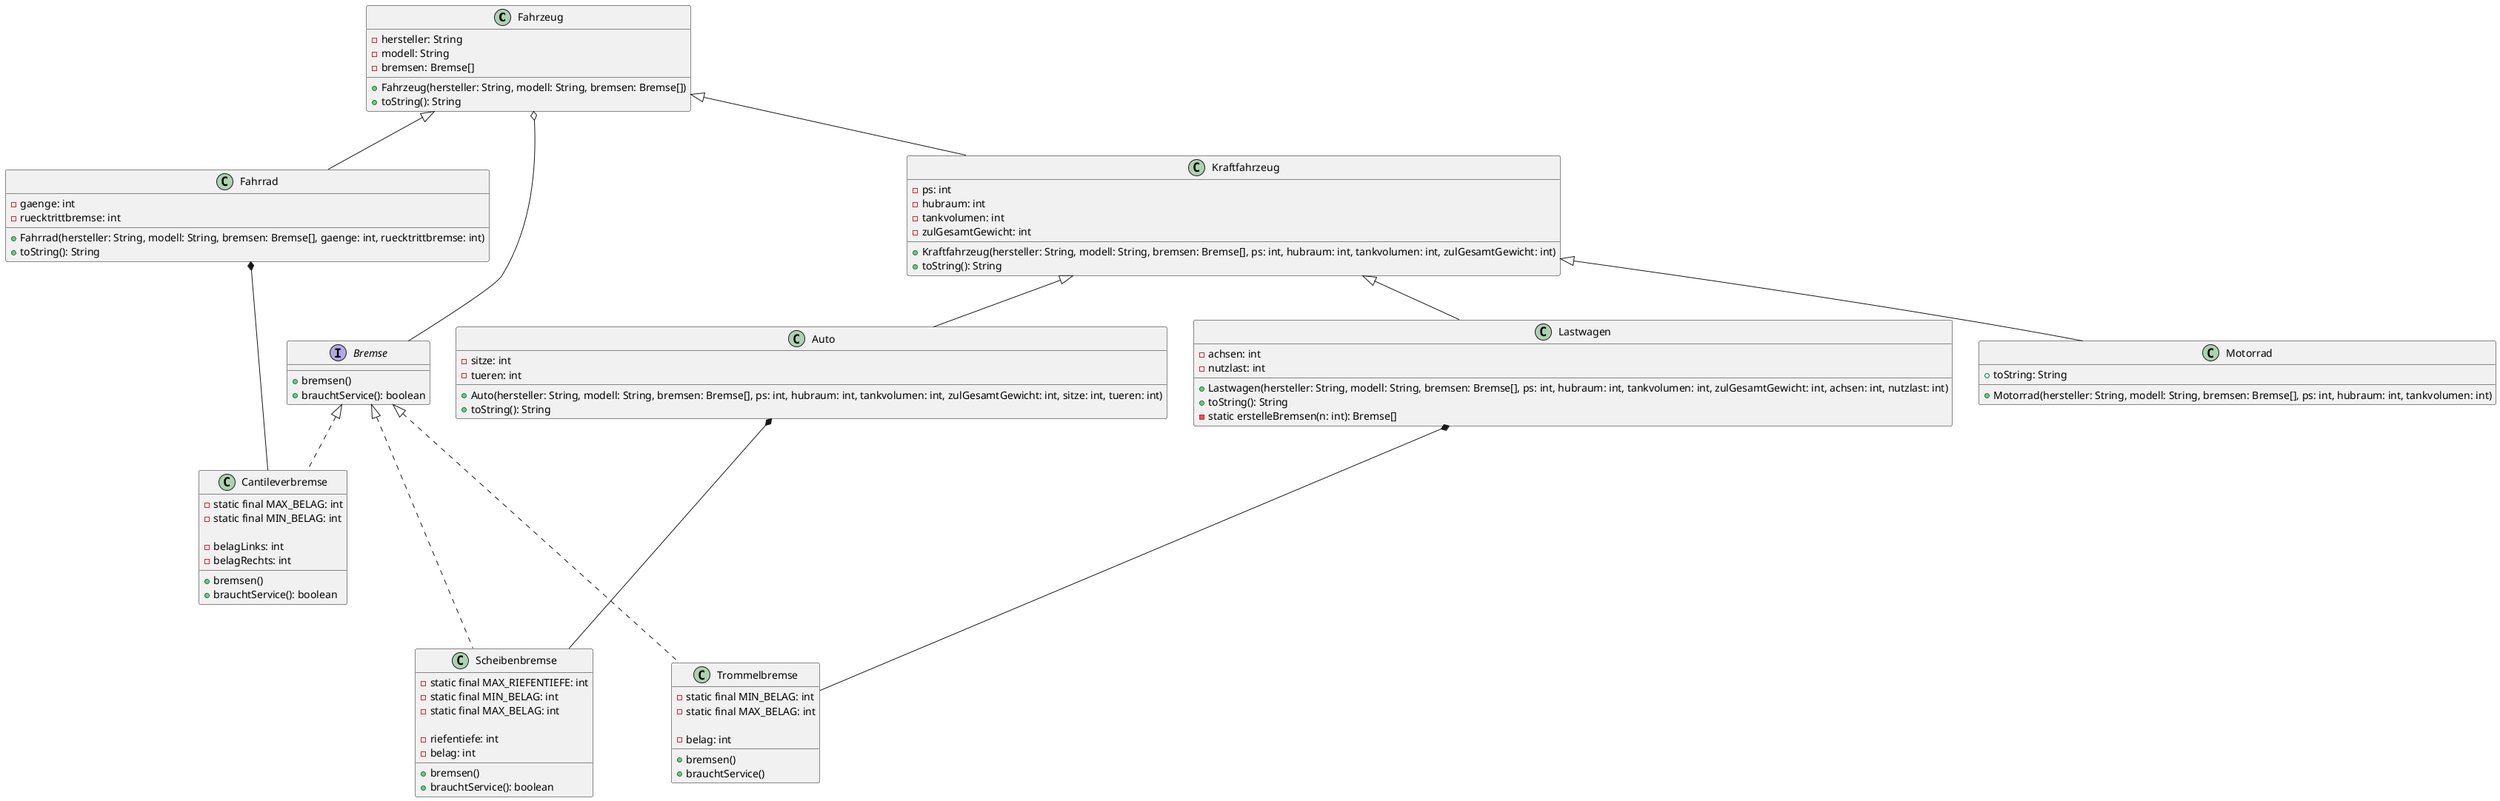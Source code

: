 @startuml fahrzeuge

class Fahrzeug {
	-hersteller: String
	-modell: String
	-bremsen: Bremse[]

	+Fahrzeug(hersteller: String, modell: String, bremsen: Bremse[])
	+toString(): String
}

interface Bremse {
	+bremsen()
	+brauchtService(): boolean
}

Fahrzeug o--- Bremse

class Cantileverbremse implements Bremse {
	-static final MAX_BELAG: int
	-static final MIN_BELAG: int

	-belagLinks: int
	-belagRechts: int

	+bremsen()
	+brauchtService(): boolean
}

class Scheibenbremse implements Bremse {
	-static final MAX_RIEFENTIEFE: int
	-static final MIN_BELAG: int
	-static final MAX_BELAG: int

	-riefentiefe: int
	-belag: int

	+bremsen()
	+brauchtService(): boolean
}

class Trommelbremse implements Bremse {
	-static final MIN_BELAG: int
	-static final MAX_BELAG: int

	-belag: int
	
	+bremsen()
	+brauchtService()
}


class Fahrrad extends Fahrzeug {
	-gaenge: int
	-ruecktrittbremse: int

	+Fahrrad(hersteller: String, modell: String, bremsen: Bremse[], gaenge: int, ruecktrittbremse: int)
	+toString(): String
}

Fahrrad *--- Cantileverbremse

class Kraftfahrzeug extends Fahrzeug {
	-ps: int
	-hubraum: int
	-tankvolumen: int
	-zulGesamtGewicht: int

	+Kraftfahrzeug(hersteller: String, modell: String, bremsen: Bremse[], ps: int, hubraum: int, tankvolumen: int, zulGesamtGewicht: int)
	+toString(): String
}

class Auto extends Kraftfahrzeug {
	-sitze: int
	-tueren: int

	+Auto(hersteller: String, modell: String, bremsen: Bremse[], ps: int, hubraum: int, tankvolumen: int, zulGesamtGewicht: int, sitze: int, tueren: int)
	+toString(): String
}

Auto *--- Scheibenbremse

class Lastwagen extends Kraftfahrzeug {
	-achsen: int
	-nutzlast: int

	+Lastwagen(hersteller: String, modell: String, bremsen: Bremse[], ps: int, hubraum: int, tankvolumen: int, zulGesamtGewicht: int, achsen: int, nutzlast: int)
	+toString(): String
	-static erstelleBremsen(n: int): Bremse[]
}

Lastwagen *--- Trommelbremse

class Motorrad extends Kraftfahrzeug {
	+Motorrad(hersteller: String, modell: String, bremsen: Bremse[], ps: int, hubraum: int, tankvolumen: int)
	+toString: String
}


@enduml

@startuml formen

class Form {
	-x: int
	-y: int

	+Form(x: int, y: int)
	+getX(): int
	+getY(): int
}

class Dreieck extends From {
	-x1: int
	-x2: int
	-y1: int
	-y2: int

	+Dreieck(x0: int, y0: int, x1: int, y1: int, x2: int, y2: int)
	+toString(): String
}

class Kreis extends Form {
	-radius: int

	+Kreis(x: int, y: int, r: int)
	+toString(): String
}

class Rechteck extends Form {
	-breite: int
	-hoehe: int	

	+Rechteck(x: int, y: int, b: int, h: int)
	+toString(): String
}

@enduml